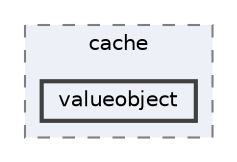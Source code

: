 digraph "repository/brm-core/src/main/java/com/sterlite/cal/brm/cache/valueobject"
{
 // LATEX_PDF_SIZE
  bgcolor="transparent";
  edge [fontname=Helvetica,fontsize=10,labelfontname=Helvetica,labelfontsize=10];
  node [fontname=Helvetica,fontsize=10,shape=box,height=0.2,width=0.4];
  compound=true
  subgraph clusterdir_d520ded4106c9035e6f852c18ffad24d {
    graph [ bgcolor="#edf0f7", pencolor="grey50", label="cache", fontname=Helvetica,fontsize=10 style="filled,dashed", URL="dir_d520ded4106c9035e6f852c18ffad24d.html",tooltip=""]
  dir_0051b6c870be1f19c17b4887ee8ab122 [label="valueobject", fillcolor="#edf0f7", color="grey25", style="filled,bold", URL="dir_0051b6c870be1f19c17b4887ee8ab122.html",tooltip=""];
  }
}
